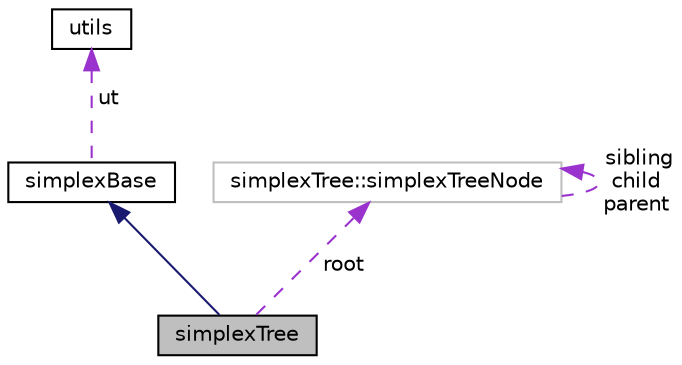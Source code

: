 digraph "simplexTree"
{
  edge [fontname="Helvetica",fontsize="10",labelfontname="Helvetica",labelfontsize="10"];
  node [fontname="Helvetica",fontsize="10",shape=record];
  Node2 [label="simplexTree",height=0.2,width=0.4,color="black", fillcolor="grey75", style="filled", fontcolor="black"];
  Node3 -> Node2 [dir="back",color="midnightblue",fontsize="10",style="solid",fontname="Helvetica"];
  Node3 [label="simplexBase",height=0.2,width=0.4,color="black", fillcolor="white", style="filled",URL="$classsimplexBase.html"];
  Node4 -> Node3 [dir="back",color="darkorchid3",fontsize="10",style="dashed",label=" ut" ,fontname="Helvetica"];
  Node4 [label="utils",height=0.2,width=0.4,color="black", fillcolor="white", style="filled",URL="$classutils.html"];
  Node5 -> Node2 [dir="back",color="darkorchid3",fontsize="10",style="dashed",label=" root" ,fontname="Helvetica"];
  Node5 [label="simplexTree::simplexTreeNode",height=0.2,width=0.4,color="grey75", fillcolor="white", style="filled"];
  Node5 -> Node5 [dir="back",color="darkorchid3",fontsize="10",style="dashed",label=" sibling\nchild\nparent" ,fontname="Helvetica"];
}
